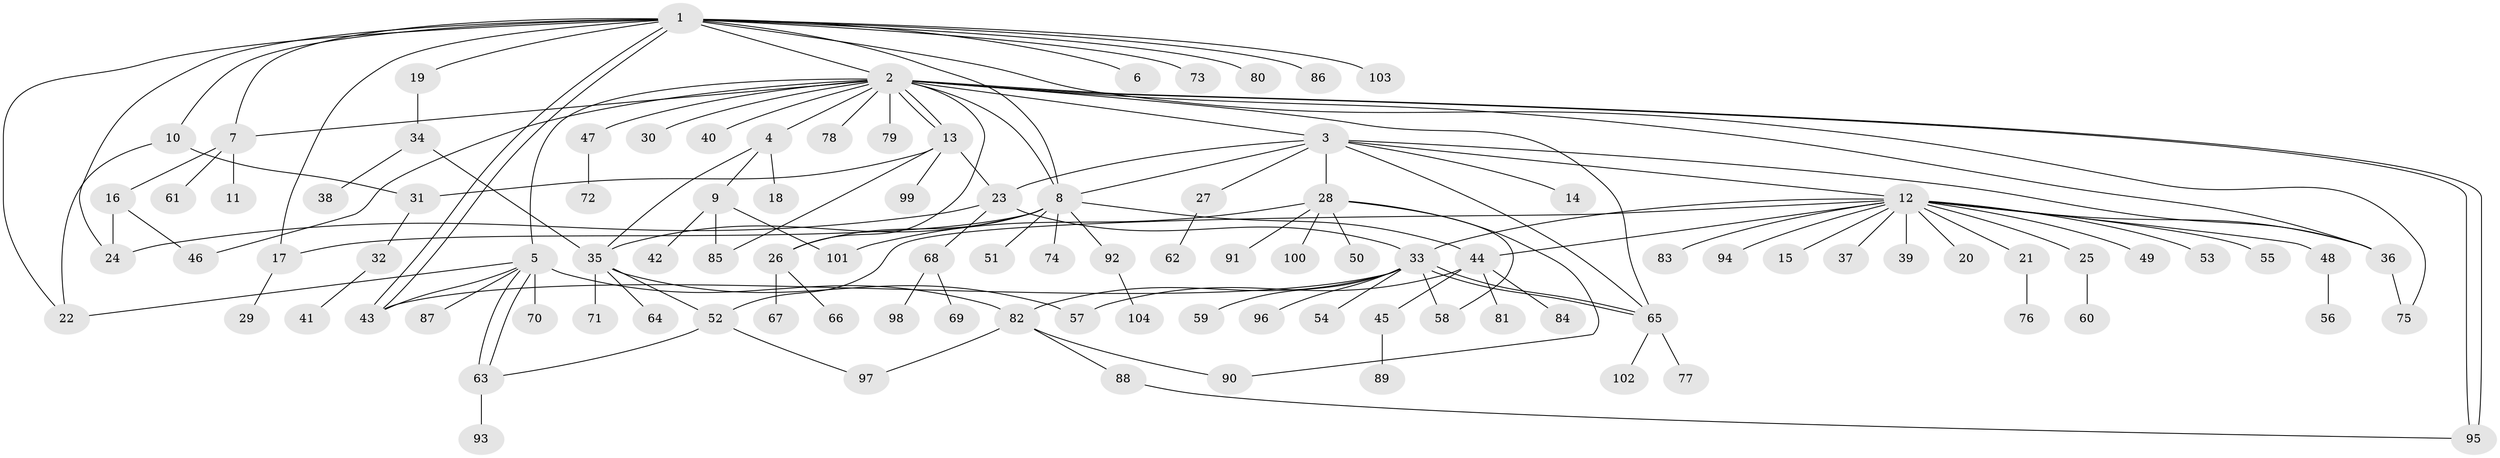 // Generated by graph-tools (version 1.1) at 2025/14/03/09/25 04:14:34]
// undirected, 104 vertices, 141 edges
graph export_dot {
graph [start="1"]
  node [color=gray90,style=filled];
  1;
  2;
  3;
  4;
  5;
  6;
  7;
  8;
  9;
  10;
  11;
  12;
  13;
  14;
  15;
  16;
  17;
  18;
  19;
  20;
  21;
  22;
  23;
  24;
  25;
  26;
  27;
  28;
  29;
  30;
  31;
  32;
  33;
  34;
  35;
  36;
  37;
  38;
  39;
  40;
  41;
  42;
  43;
  44;
  45;
  46;
  47;
  48;
  49;
  50;
  51;
  52;
  53;
  54;
  55;
  56;
  57;
  58;
  59;
  60;
  61;
  62;
  63;
  64;
  65;
  66;
  67;
  68;
  69;
  70;
  71;
  72;
  73;
  74;
  75;
  76;
  77;
  78;
  79;
  80;
  81;
  82;
  83;
  84;
  85;
  86;
  87;
  88;
  89;
  90;
  91;
  92;
  93;
  94;
  95;
  96;
  97;
  98;
  99;
  100;
  101;
  102;
  103;
  104;
  1 -- 2;
  1 -- 6;
  1 -- 7;
  1 -- 8;
  1 -- 10;
  1 -- 17;
  1 -- 19;
  1 -- 22;
  1 -- 24;
  1 -- 43;
  1 -- 43;
  1 -- 73;
  1 -- 75;
  1 -- 80;
  1 -- 86;
  1 -- 103;
  2 -- 3;
  2 -- 4;
  2 -- 5;
  2 -- 7;
  2 -- 8;
  2 -- 13;
  2 -- 13;
  2 -- 26;
  2 -- 30;
  2 -- 36;
  2 -- 40;
  2 -- 46;
  2 -- 47;
  2 -- 65;
  2 -- 78;
  2 -- 79;
  2 -- 95;
  2 -- 95;
  3 -- 8;
  3 -- 12;
  3 -- 14;
  3 -- 23;
  3 -- 27;
  3 -- 28;
  3 -- 36;
  3 -- 65;
  4 -- 9;
  4 -- 18;
  4 -- 35;
  5 -- 22;
  5 -- 43;
  5 -- 63;
  5 -- 63;
  5 -- 70;
  5 -- 82;
  5 -- 87;
  7 -- 11;
  7 -- 16;
  7 -- 61;
  8 -- 17;
  8 -- 26;
  8 -- 35;
  8 -- 44;
  8 -- 51;
  8 -- 74;
  8 -- 92;
  9 -- 42;
  9 -- 85;
  9 -- 101;
  10 -- 22;
  10 -- 31;
  12 -- 15;
  12 -- 20;
  12 -- 21;
  12 -- 25;
  12 -- 33;
  12 -- 36;
  12 -- 37;
  12 -- 39;
  12 -- 44;
  12 -- 48;
  12 -- 49;
  12 -- 52;
  12 -- 53;
  12 -- 55;
  12 -- 83;
  12 -- 94;
  13 -- 23;
  13 -- 31;
  13 -- 85;
  13 -- 99;
  16 -- 24;
  16 -- 46;
  17 -- 29;
  19 -- 34;
  21 -- 76;
  23 -- 24;
  23 -- 33;
  23 -- 68;
  25 -- 60;
  26 -- 66;
  26 -- 67;
  27 -- 62;
  28 -- 50;
  28 -- 58;
  28 -- 90;
  28 -- 91;
  28 -- 100;
  28 -- 101;
  31 -- 32;
  32 -- 41;
  33 -- 43;
  33 -- 54;
  33 -- 58;
  33 -- 59;
  33 -- 65;
  33 -- 65;
  33 -- 82;
  33 -- 96;
  34 -- 35;
  34 -- 38;
  35 -- 52;
  35 -- 57;
  35 -- 64;
  35 -- 71;
  36 -- 75;
  44 -- 45;
  44 -- 57;
  44 -- 81;
  44 -- 84;
  45 -- 89;
  47 -- 72;
  48 -- 56;
  52 -- 63;
  52 -- 97;
  63 -- 93;
  65 -- 77;
  65 -- 102;
  68 -- 69;
  68 -- 98;
  82 -- 88;
  82 -- 90;
  82 -- 97;
  88 -- 95;
  92 -- 104;
}
